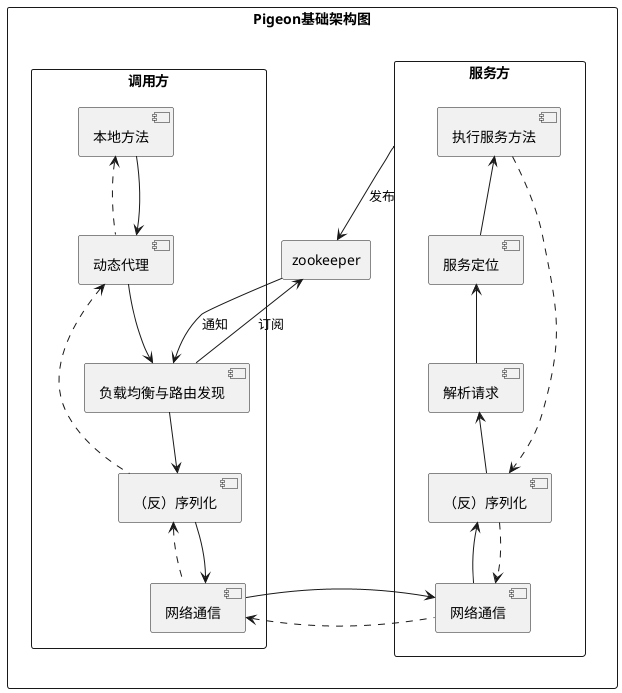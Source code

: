 @startuml
rectangle Pigeon基础架构图 {
    rectangle 服务方 {
        [执行服务方法] <-- [服务定位]
        [服务定位] <-- [解析请求]
        [（反）序列化] as SP
        [解析请求] <-- SP
        [网络通信] as TP
        SP <-- TP
        SP ..> TP
        [执行服务方法] ..> SP
    }
    rectangle 调用方 {
        [本地方法] --> [动态代理]
        [动态代理] --> [负载均衡与路由发现]
        [（反）序列化] as SI
        [负载均衡与路由发现] --> SI
        [网络通信] as TI
        SI <.. TI
        SI --> TI
        [动态代理] <. SI
        [本地方法] <. [动态代理]
    }
    rectangle zookeeper

    [负载均衡与路由发现] -up-> zookeeper : 订阅
    [负载均衡与路由发现] <-up- zookeeper : 通知
    服务方 --> zookeeper : 发布
    TI <. TP
    TI -> TP
}
@enduml